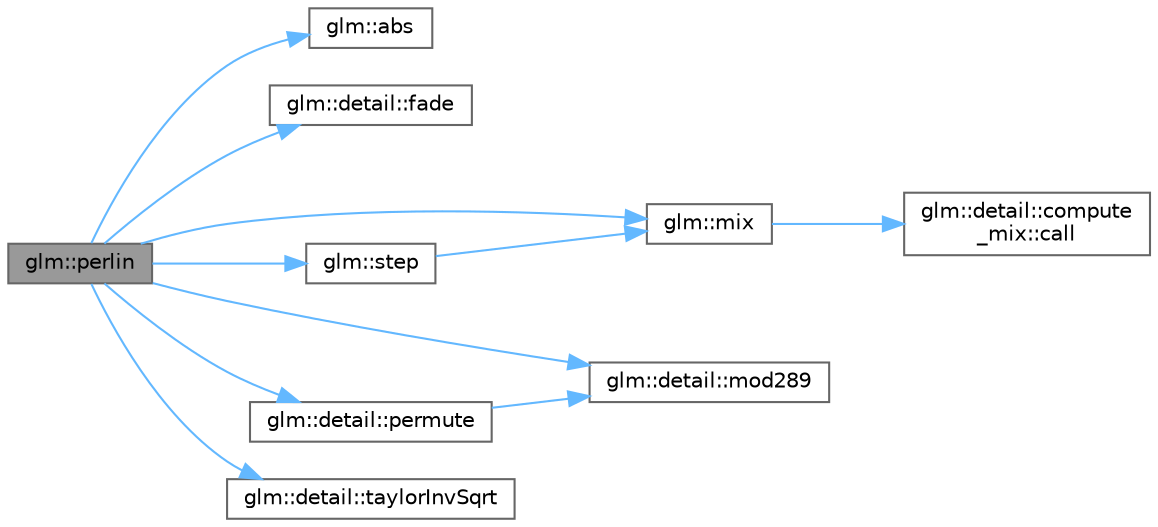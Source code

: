 digraph "glm::perlin"
{
 // LATEX_PDF_SIZE
  bgcolor="transparent";
  edge [fontname=Helvetica,fontsize=10,labelfontname=Helvetica,labelfontsize=10];
  node [fontname=Helvetica,fontsize=10,shape=box,height=0.2,width=0.4];
  rankdir="LR";
  Node1 [id="Node000001",label="glm::perlin",height=0.2,width=0.4,color="gray40", fillcolor="grey60", style="filled", fontcolor="black",tooltip=" "];
  Node1 -> Node2 [id="edge21_Node000001_Node000002",color="steelblue1",style="solid",tooltip=" "];
  Node2 [id="Node000002",label="glm::abs",height=0.2,width=0.4,color="grey40", fillcolor="white", style="filled",URL="$group__core__func__common.html#ga439e60a72eadecfeda2df5449c613a64",tooltip=" "];
  Node1 -> Node3 [id="edge22_Node000001_Node000003",color="steelblue1",style="solid",tooltip=" "];
  Node3 [id="Node000003",label="glm::detail::fade",height=0.2,width=0.4,color="grey40", fillcolor="white", style="filled",URL="$namespaceglm_1_1detail.html#ac182f6288b0be7f5eff5cf3f63af2873",tooltip=" "];
  Node1 -> Node4 [id="edge23_Node000001_Node000004",color="steelblue1",style="solid",tooltip=" "];
  Node4 [id="Node000004",label="glm::mix",height=0.2,width=0.4,color="grey40", fillcolor="white", style="filled",URL="$group__core__func__common.html#ga8e93f374aae27d1a88b921860351f8d4",tooltip=" "];
  Node4 -> Node5 [id="edge24_Node000004_Node000005",color="steelblue1",style="solid",tooltip=" "];
  Node5 [id="Node000005",label="glm::detail::compute\l_mix::call",height=0.2,width=0.4,color="grey40", fillcolor="white", style="filled",URL="$structglm_1_1detail_1_1compute__mix.html#a13fd963d8385f36486509a48fd68da1c",tooltip=" "];
  Node1 -> Node6 [id="edge25_Node000001_Node000006",color="steelblue1",style="solid",tooltip=" "];
  Node6 [id="Node000006",label="glm::detail::mod289",height=0.2,width=0.4,color="grey40", fillcolor="white", style="filled",URL="$namespaceglm_1_1detail.html#a9968154b610b2b78f492b2f7babd728c",tooltip=" "];
  Node1 -> Node7 [id="edge26_Node000001_Node000007",color="steelblue1",style="solid",tooltip=" "];
  Node7 [id="Node000007",label="glm::detail::permute",height=0.2,width=0.4,color="grey40", fillcolor="white", style="filled",URL="$namespaceglm_1_1detail.html#adce908e01ac22b5e55c29bacbf6a37a5",tooltip=" "];
  Node7 -> Node6 [id="edge27_Node000007_Node000006",color="steelblue1",style="solid",tooltip=" "];
  Node1 -> Node8 [id="edge28_Node000001_Node000008",color="steelblue1",style="solid",tooltip=" "];
  Node8 [id="Node000008",label="glm::step",height=0.2,width=0.4,color="grey40", fillcolor="white", style="filled",URL="$group__core__func__common.html#ga015a1261ff23e12650211aa872863cce",tooltip=" "];
  Node8 -> Node4 [id="edge29_Node000008_Node000004",color="steelblue1",style="solid",tooltip=" "];
  Node1 -> Node9 [id="edge30_Node000001_Node000009",color="steelblue1",style="solid",tooltip=" "];
  Node9 [id="Node000009",label="glm::detail::taylorInvSqrt",height=0.2,width=0.4,color="grey40", fillcolor="white", style="filled",URL="$namespaceglm_1_1detail.html#a82e6fa9d633a5f76f8b7e046ac5d91f4",tooltip=" "];
}
